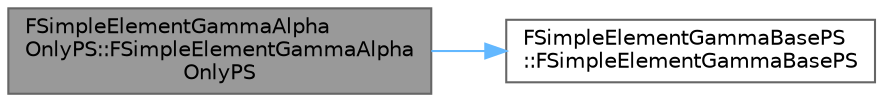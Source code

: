 digraph "FSimpleElementGammaAlphaOnlyPS::FSimpleElementGammaAlphaOnlyPS"
{
 // INTERACTIVE_SVG=YES
 // LATEX_PDF_SIZE
  bgcolor="transparent";
  edge [fontname=Helvetica,fontsize=10,labelfontname=Helvetica,labelfontsize=10];
  node [fontname=Helvetica,fontsize=10,shape=box,height=0.2,width=0.4];
  rankdir="LR";
  Node1 [id="Node000001",label="FSimpleElementGammaAlpha\lOnlyPS::FSimpleElementGammaAlpha\lOnlyPS",height=0.2,width=0.4,color="gray40", fillcolor="grey60", style="filled", fontcolor="black",tooltip=" "];
  Node1 -> Node2 [id="edge1_Node000001_Node000002",color="steelblue1",style="solid",tooltip=" "];
  Node2 [id="Node000002",label="FSimpleElementGammaBasePS\l::FSimpleElementGammaBasePS",height=0.2,width=0.4,color="grey40", fillcolor="white", style="filled",URL="$db/d8d/classFSimpleElementGammaBasePS.html#ac1dcd0798120e4052d7ea50bebeca917",tooltip=" "];
}
